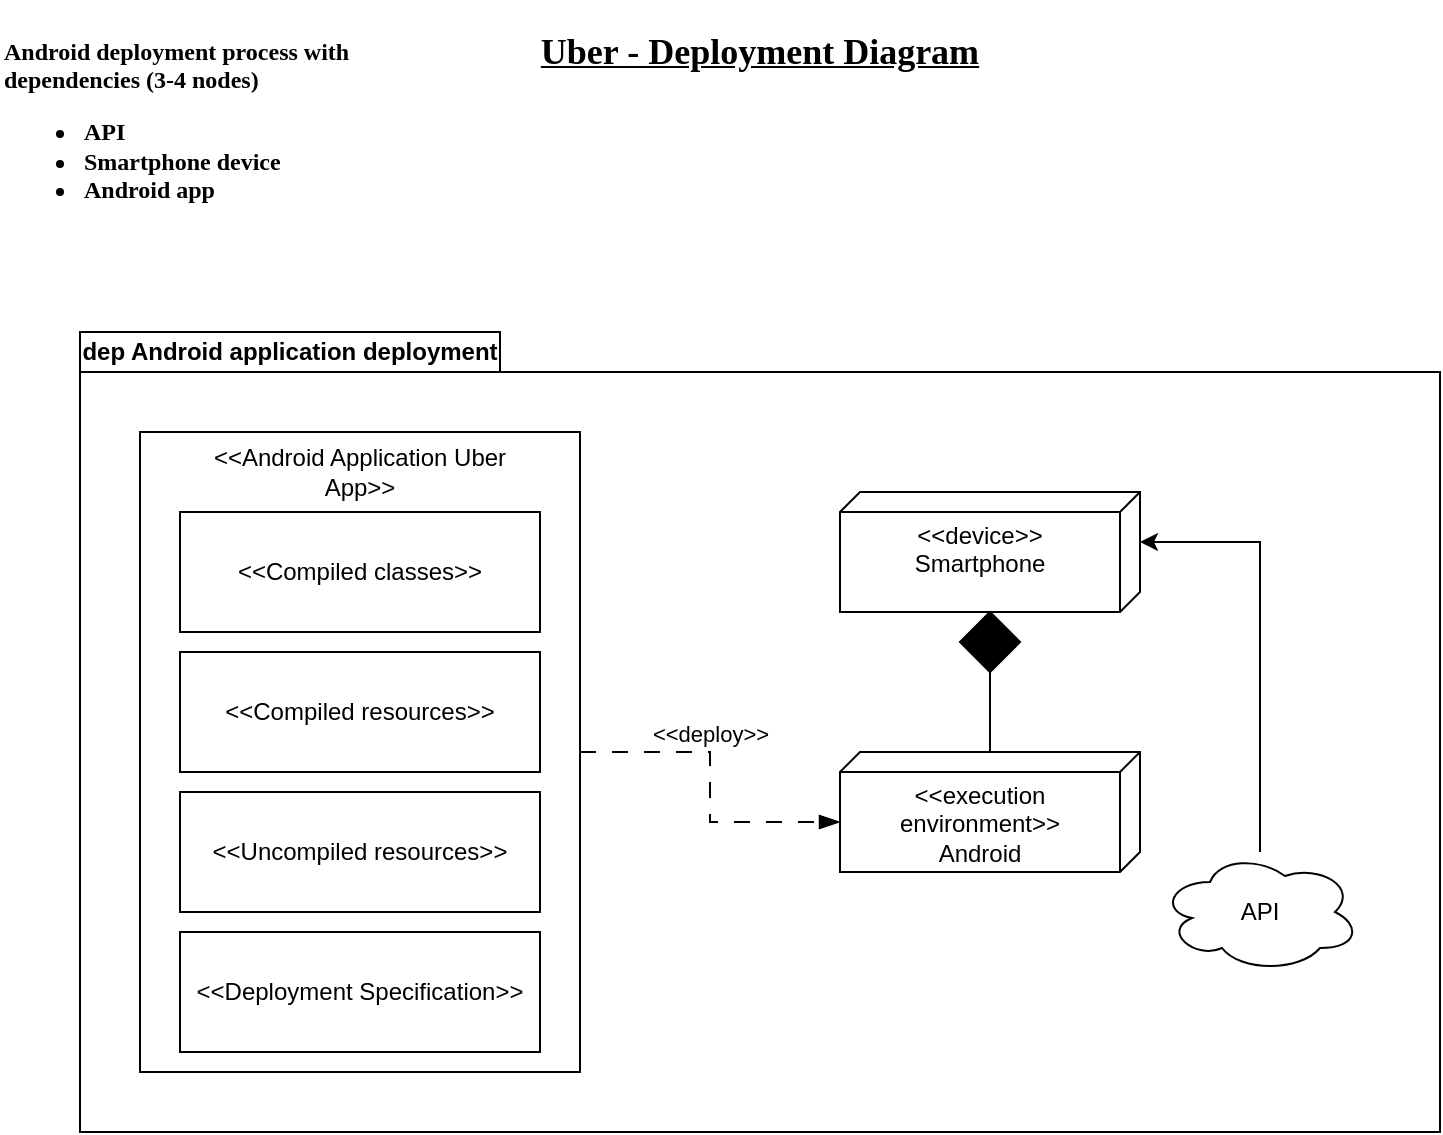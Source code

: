 <mxfile version="21.2.3" type="device">
  <diagram name="Página-1" id="-GZop3Cokw06zlzlFmHg">
    <mxGraphModel dx="874" dy="476" grid="1" gridSize="10" guides="1" tooltips="1" connect="1" arrows="1" fold="1" page="1" pageScale="1" pageWidth="827" pageHeight="1169" background="#ffffff" math="0" shadow="0">
      <root>
        <mxCell id="0" />
        <mxCell id="1" parent="0" />
        <mxCell id="xJhg3cgx3qZvCSQAyH6--1" value="&lt;font data-font-src=&quot;https://fonts.googleapis.com/css?family=Coming+Soon&quot; face=&quot;Coming Soon&quot;&gt;&lt;b&gt;Android deployment process with dependencies (3-4 nodes)&lt;br&gt;&lt;/b&gt;&lt;/font&gt;&lt;ul&gt;&lt;li&gt;&lt;font data-font-src=&quot;https://fonts.googleapis.com/css?family=Coming+Soon&quot; face=&quot;Coming Soon&quot;&gt;&lt;b&gt;API&lt;/b&gt;&lt;/font&gt;&lt;/li&gt;&lt;li&gt;&lt;font data-font-src=&quot;https://fonts.googleapis.com/css?family=Coming+Soon&quot; face=&quot;Coming Soon&quot;&gt;&lt;b&gt;Smartphone device&lt;/b&gt;&lt;/font&gt;&lt;/li&gt;&lt;li style=&quot;&quot;&gt;&lt;font data-font-src=&quot;https://fonts.googleapis.com/css?family=Coming+Soon&quot; face=&quot;Coming Soon&quot;&gt;&lt;b&gt;Android app&lt;/b&gt;&lt;/font&gt;&lt;/li&gt;&lt;/ul&gt;" style="text;html=1;strokeColor=none;fillColor=none;align=left;verticalAlign=middle;whiteSpace=wrap;rounded=0;" parent="1" vertex="1">
          <mxGeometry x="40" y="40" width="200" height="120" as="geometry" />
        </mxCell>
        <mxCell id="xJhg3cgx3qZvCSQAyH6--2" value="&lt;h2&gt;&lt;u&gt;&lt;font data-font-src=&quot;https://fonts.googleapis.com/css?family=Coming+Soon&quot; face=&quot;Coming Soon&quot;&gt;Uber - Deployment Diagram&lt;/font&gt;&lt;/u&gt;&lt;/h2&gt;" style="text;html=1;strokeColor=none;fillColor=none;align=center;verticalAlign=middle;whiteSpace=wrap;rounded=0;" parent="1" vertex="1">
          <mxGeometry x="280" y="40" width="280" height="40" as="geometry" />
        </mxCell>
        <mxCell id="ypRRghnwdAj85FUOVrxT-1" value="dep Android application deployment" style="shape=folder;fontStyle=1;tabWidth=210;tabHeight=20;tabPosition=left;html=1;boundedLbl=1;labelInHeader=1;container=1;collapsible=0;whiteSpace=wrap;align=center;" vertex="1" parent="1">
          <mxGeometry x="80" y="200" width="680" height="400" as="geometry" />
        </mxCell>
        <mxCell id="ypRRghnwdAj85FUOVrxT-2" value="" style="html=1;strokeColor=none;resizeWidth=1;resizeHeight=1;fillColor=none;part=1;connectable=0;allowArrows=0;deletable=0;whiteSpace=wrap;" vertex="1" parent="ypRRghnwdAj85FUOVrxT-1">
          <mxGeometry width="670" height="280" relative="1" as="geometry">
            <mxPoint y="30" as="offset" />
          </mxGeometry>
        </mxCell>
        <mxCell id="ypRRghnwdAj85FUOVrxT-3" value="&amp;lt;&amp;lt;device&amp;gt;&amp;gt;&lt;br&gt;Smartphone" style="verticalAlign=top;align=center;spacingTop=8;spacingLeft=2;spacingRight=12;shape=cube;size=10;direction=south;fontStyle=0;html=1;whiteSpace=wrap;" vertex="1" parent="ypRRghnwdAj85FUOVrxT-1">
          <mxGeometry x="380" y="80" width="150" height="60" as="geometry" />
        </mxCell>
        <mxCell id="ypRRghnwdAj85FUOVrxT-8" value="" style="edgeStyle=orthogonalEdgeStyle;rounded=0;orthogonalLoop=1;jettySize=auto;html=1;endArrow=none;endFill=0;" edge="1" parent="ypRRghnwdAj85FUOVrxT-1" source="ypRRghnwdAj85FUOVrxT-4" target="ypRRghnwdAj85FUOVrxT-7">
          <mxGeometry relative="1" as="geometry" />
        </mxCell>
        <mxCell id="ypRRghnwdAj85FUOVrxT-4" value="&amp;lt;&amp;lt;execution environment&amp;gt;&amp;gt;&lt;br&gt;Android" style="verticalAlign=top;align=center;spacingTop=8;spacingLeft=2;spacingRight=12;shape=cube;size=10;direction=south;fontStyle=0;html=1;whiteSpace=wrap;" vertex="1" parent="ypRRghnwdAj85FUOVrxT-1">
          <mxGeometry x="380" y="210" width="150" height="60" as="geometry" />
        </mxCell>
        <mxCell id="ypRRghnwdAj85FUOVrxT-6" style="edgeStyle=orthogonalEdgeStyle;rounded=0;orthogonalLoop=1;jettySize=auto;html=1;entryX=0;entryY=0;entryDx=25;entryDy=0;entryPerimeter=0;" edge="1" parent="ypRRghnwdAj85FUOVrxT-1" source="ypRRghnwdAj85FUOVrxT-5" target="ypRRghnwdAj85FUOVrxT-3">
          <mxGeometry relative="1" as="geometry">
            <Array as="points">
              <mxPoint x="590" y="105" />
            </Array>
          </mxGeometry>
        </mxCell>
        <mxCell id="ypRRghnwdAj85FUOVrxT-5" value="API" style="ellipse;shape=cloud;whiteSpace=wrap;html=1;align=center;" vertex="1" parent="ypRRghnwdAj85FUOVrxT-1">
          <mxGeometry x="540" y="260" width="100" height="60" as="geometry" />
        </mxCell>
        <mxCell id="ypRRghnwdAj85FUOVrxT-7" value="" style="rhombus;fillColor=#000000;" vertex="1" parent="ypRRghnwdAj85FUOVrxT-1">
          <mxGeometry x="440" y="140" width="30" height="30" as="geometry" />
        </mxCell>
        <mxCell id="ypRRghnwdAj85FUOVrxT-9" value="" style="rounded=0;whiteSpace=wrap;html=1;" vertex="1" parent="ypRRghnwdAj85FUOVrxT-1">
          <mxGeometry x="30" y="50" width="220" height="320" as="geometry" />
        </mxCell>
        <mxCell id="ypRRghnwdAj85FUOVrxT-10" value="&amp;lt;&amp;lt;Deployment Specification&amp;gt;&amp;gt;" style="rounded=0;whiteSpace=wrap;html=1;" vertex="1" parent="ypRRghnwdAj85FUOVrxT-1">
          <mxGeometry x="50" y="300" width="180" height="60" as="geometry" />
        </mxCell>
        <mxCell id="ypRRghnwdAj85FUOVrxT-11" value="&amp;lt;&amp;lt;Uncompiled resources&amp;gt;&amp;gt;" style="rounded=0;whiteSpace=wrap;html=1;" vertex="1" parent="ypRRghnwdAj85FUOVrxT-1">
          <mxGeometry x="50" y="230" width="180" height="60" as="geometry" />
        </mxCell>
        <mxCell id="ypRRghnwdAj85FUOVrxT-12" value="&amp;lt;&amp;lt;Compiled resources&amp;gt;&amp;gt;" style="rounded=0;whiteSpace=wrap;html=1;" vertex="1" parent="ypRRghnwdAj85FUOVrxT-1">
          <mxGeometry x="50" y="160" width="180" height="60" as="geometry" />
        </mxCell>
        <mxCell id="ypRRghnwdAj85FUOVrxT-13" value="&amp;lt;&amp;lt;Compiled classes&amp;gt;&amp;gt;" style="rounded=0;whiteSpace=wrap;html=1;" vertex="1" parent="ypRRghnwdAj85FUOVrxT-1">
          <mxGeometry x="50" y="90" width="180" height="60" as="geometry" />
        </mxCell>
        <mxCell id="ypRRghnwdAj85FUOVrxT-14" value="&amp;lt;&amp;lt;Android Application Uber App&amp;gt;&amp;gt;" style="text;html=1;strokeColor=none;fillColor=none;align=center;verticalAlign=middle;whiteSpace=wrap;rounded=0;" vertex="1" parent="ypRRghnwdAj85FUOVrxT-1">
          <mxGeometry x="50" y="50" width="180" height="40" as="geometry" />
        </mxCell>
        <mxCell id="ypRRghnwdAj85FUOVrxT-16" value="&amp;lt;&amp;lt;deploy&amp;gt;&amp;gt;" style="endArrow=blockThin;startArrow=none;endFill=1;startFill=0;endSize=8;html=1;verticalAlign=bottom;dashed=1;labelBackgroundColor=none;rounded=0;exitX=1;exitY=0.5;exitDx=0;exitDy=0;entryX=0;entryY=0;entryDx=35;entryDy=150;entryPerimeter=0;edgeStyle=orthogonalEdgeStyle;dashPattern=8 8;" edge="1" parent="ypRRghnwdAj85FUOVrxT-1" source="ypRRghnwdAj85FUOVrxT-9" target="ypRRghnwdAj85FUOVrxT-4">
          <mxGeometry x="-0.212" width="160" relative="1" as="geometry">
            <mxPoint x="230" y="230" as="sourcePoint" />
            <mxPoint x="390" y="230" as="targetPoint" />
            <mxPoint as="offset" />
          </mxGeometry>
        </mxCell>
      </root>
    </mxGraphModel>
  </diagram>
</mxfile>
